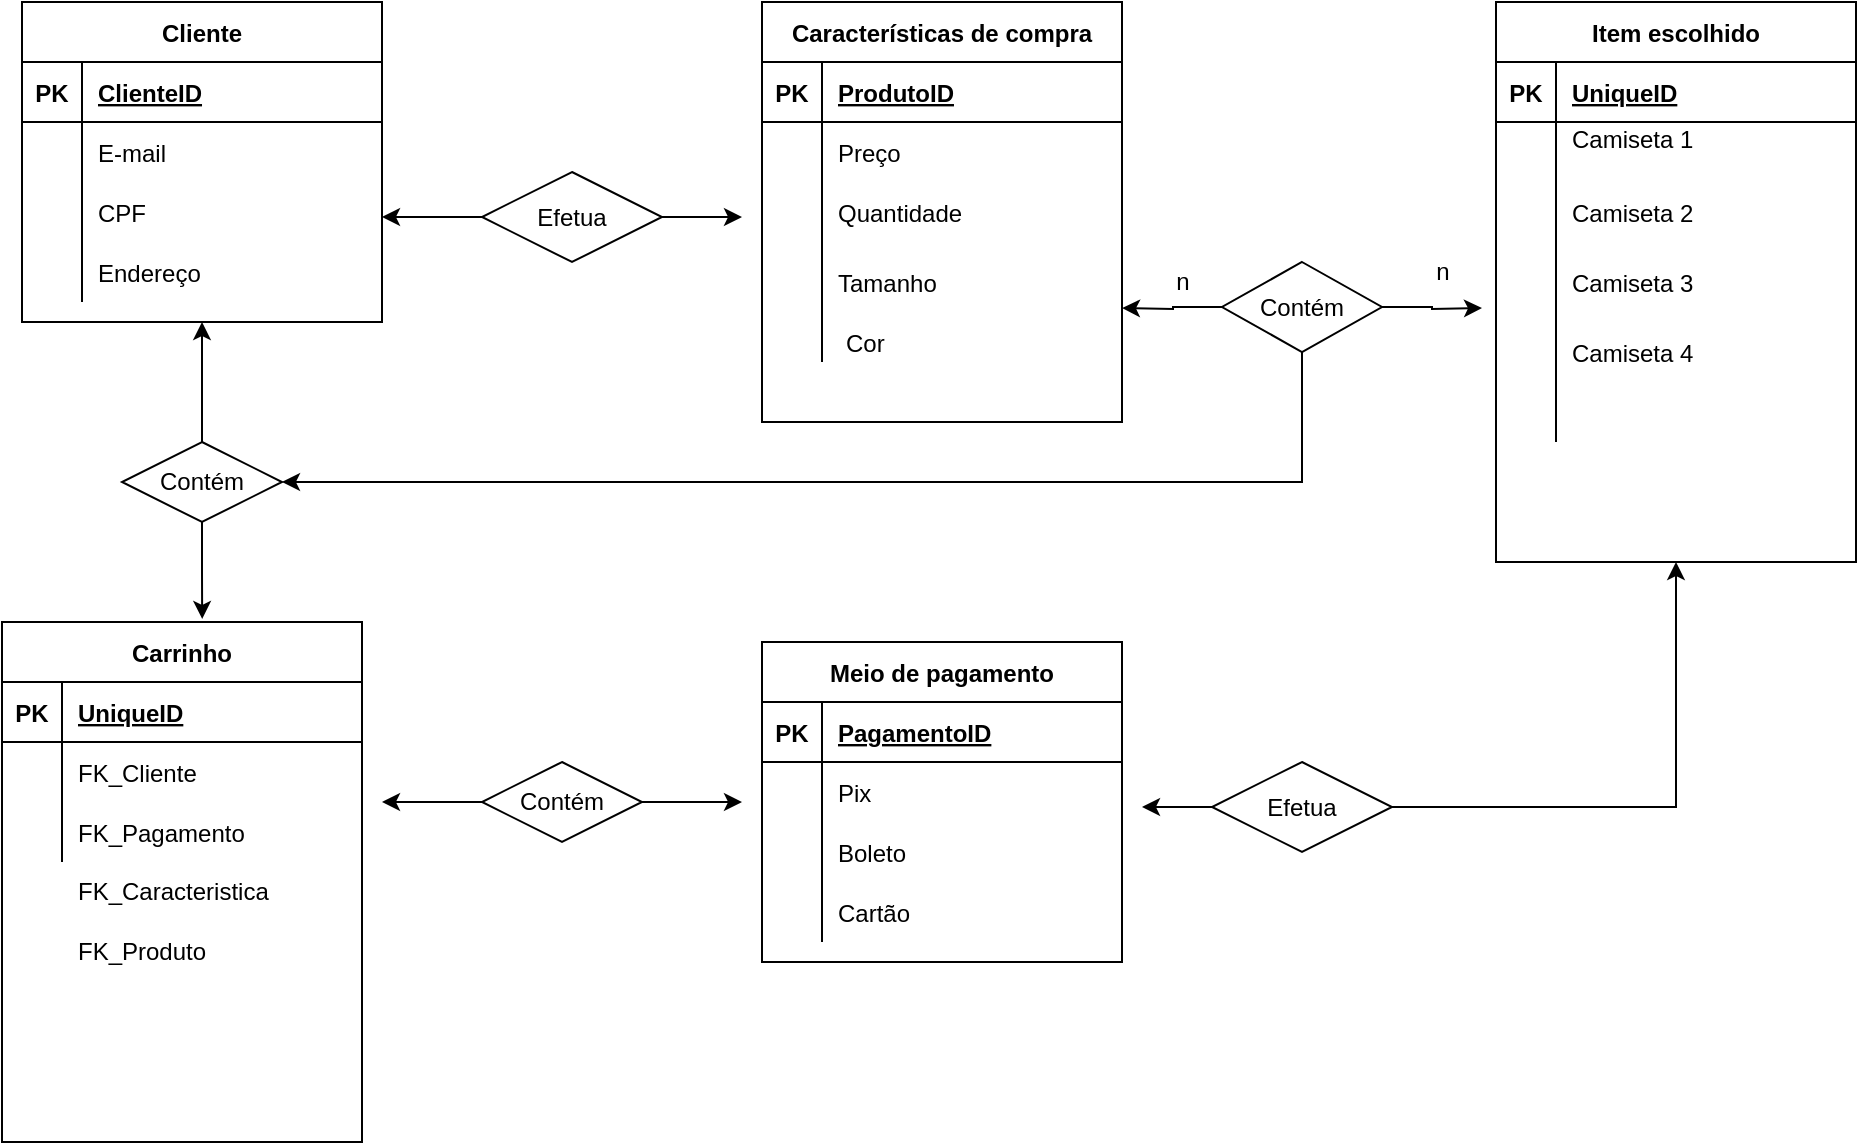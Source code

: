 <mxfile version="17.4.3" type="google"><diagram id="aeBlpsJi5a2ut0wPKiHY" name="Page-1"><mxGraphModel grid="1" page="1" gridSize="10" guides="1" tooltips="1" connect="1" arrows="1" fold="1" pageScale="1" pageWidth="827" pageHeight="1169" math="0" shadow="0"><root><mxCell id="0"/><mxCell id="1" parent="0"/><mxCell id="3e0EILleTnnTswVHyS2j-4" value="Cliente" style="shape=table;startSize=30;container=1;collapsible=1;childLayout=tableLayout;fixedRows=1;rowLines=0;fontStyle=1;align=center;resizeLast=1;" vertex="1" parent="1"><mxGeometry x="-90" y="-400" width="180" height="160" as="geometry"/></mxCell><mxCell id="3e0EILleTnnTswVHyS2j-5" value="" style="shape=tableRow;horizontal=0;startSize=0;swimlaneHead=0;swimlaneBody=0;fillColor=none;collapsible=0;dropTarget=0;points=[[0,0.5],[1,0.5]];portConstraint=eastwest;top=0;left=0;right=0;bottom=1;" vertex="1" parent="3e0EILleTnnTswVHyS2j-4"><mxGeometry y="30" width="180" height="30" as="geometry"/></mxCell><mxCell id="3e0EILleTnnTswVHyS2j-6" value="PK" style="shape=partialRectangle;connectable=0;fillColor=none;top=0;left=0;bottom=0;right=0;fontStyle=1;overflow=hidden;" vertex="1" parent="3e0EILleTnnTswVHyS2j-5"><mxGeometry width="30" height="30" as="geometry"><mxRectangle width="30" height="30" as="alternateBounds"/></mxGeometry></mxCell><mxCell id="3e0EILleTnnTswVHyS2j-7" value="ClienteID" style="shape=partialRectangle;connectable=0;fillColor=none;top=0;left=0;bottom=0;right=0;align=left;spacingLeft=6;fontStyle=5;overflow=hidden;" vertex="1" parent="3e0EILleTnnTswVHyS2j-5"><mxGeometry x="30" width="150" height="30" as="geometry"><mxRectangle width="150" height="30" as="alternateBounds"/></mxGeometry></mxCell><mxCell id="3e0EILleTnnTswVHyS2j-8" value="" style="shape=tableRow;horizontal=0;startSize=0;swimlaneHead=0;swimlaneBody=0;fillColor=none;collapsible=0;dropTarget=0;points=[[0,0.5],[1,0.5]];portConstraint=eastwest;top=0;left=0;right=0;bottom=0;" vertex="1" parent="3e0EILleTnnTswVHyS2j-4"><mxGeometry y="60" width="180" height="30" as="geometry"/></mxCell><mxCell id="3e0EILleTnnTswVHyS2j-9" value="" style="shape=partialRectangle;connectable=0;fillColor=none;top=0;left=0;bottom=0;right=0;editable=1;overflow=hidden;" vertex="1" parent="3e0EILleTnnTswVHyS2j-8"><mxGeometry width="30" height="30" as="geometry"><mxRectangle width="30" height="30" as="alternateBounds"/></mxGeometry></mxCell><mxCell id="3e0EILleTnnTswVHyS2j-10" value="E-mail" style="shape=partialRectangle;connectable=0;fillColor=none;top=0;left=0;bottom=0;right=0;align=left;spacingLeft=6;overflow=hidden;" vertex="1" parent="3e0EILleTnnTswVHyS2j-8"><mxGeometry x="30" width="150" height="30" as="geometry"><mxRectangle width="150" height="30" as="alternateBounds"/></mxGeometry></mxCell><mxCell id="3e0EILleTnnTswVHyS2j-11" value="" style="shape=tableRow;horizontal=0;startSize=0;swimlaneHead=0;swimlaneBody=0;fillColor=none;collapsible=0;dropTarget=0;points=[[0,0.5],[1,0.5]];portConstraint=eastwest;top=0;left=0;right=0;bottom=0;" vertex="1" parent="3e0EILleTnnTswVHyS2j-4"><mxGeometry y="90" width="180" height="30" as="geometry"/></mxCell><mxCell id="3e0EILleTnnTswVHyS2j-12" value="" style="shape=partialRectangle;connectable=0;fillColor=none;top=0;left=0;bottom=0;right=0;editable=1;overflow=hidden;" vertex="1" parent="3e0EILleTnnTswVHyS2j-11"><mxGeometry width="30" height="30" as="geometry"><mxRectangle width="30" height="30" as="alternateBounds"/></mxGeometry></mxCell><mxCell id="3e0EILleTnnTswVHyS2j-13" value="CPF" style="shape=partialRectangle;connectable=0;fillColor=none;top=0;left=0;bottom=0;right=0;align=left;spacingLeft=6;overflow=hidden;" vertex="1" parent="3e0EILleTnnTswVHyS2j-11"><mxGeometry x="30" width="150" height="30" as="geometry"><mxRectangle width="150" height="30" as="alternateBounds"/></mxGeometry></mxCell><mxCell id="3e0EILleTnnTswVHyS2j-14" value="" style="shape=tableRow;horizontal=0;startSize=0;swimlaneHead=0;swimlaneBody=0;fillColor=none;collapsible=0;dropTarget=0;points=[[0,0.5],[1,0.5]];portConstraint=eastwest;top=0;left=0;right=0;bottom=0;" vertex="1" parent="3e0EILleTnnTswVHyS2j-4"><mxGeometry y="120" width="180" height="30" as="geometry"/></mxCell><mxCell id="3e0EILleTnnTswVHyS2j-15" value="" style="shape=partialRectangle;connectable=0;fillColor=none;top=0;left=0;bottom=0;right=0;editable=1;overflow=hidden;" vertex="1" parent="3e0EILleTnnTswVHyS2j-14"><mxGeometry width="30" height="30" as="geometry"><mxRectangle width="30" height="30" as="alternateBounds"/></mxGeometry></mxCell><mxCell id="3e0EILleTnnTswVHyS2j-16" value="Endereço" style="shape=partialRectangle;connectable=0;fillColor=none;top=0;left=0;bottom=0;right=0;align=left;spacingLeft=6;overflow=hidden;" vertex="1" parent="3e0EILleTnnTswVHyS2j-14"><mxGeometry x="30" width="150" height="30" as="geometry"><mxRectangle width="150" height="30" as="alternateBounds"/></mxGeometry></mxCell><mxCell id="3e0EILleTnnTswVHyS2j-56" value="Características de compra" style="shape=table;startSize=30;container=1;collapsible=1;childLayout=tableLayout;fixedRows=1;rowLines=0;fontStyle=1;align=center;resizeLast=1;" vertex="1" parent="1"><mxGeometry x="280" y="-400" width="180" height="210" as="geometry"/></mxCell><mxCell id="3e0EILleTnnTswVHyS2j-57" value="" style="shape=tableRow;horizontal=0;startSize=0;swimlaneHead=0;swimlaneBody=0;fillColor=none;collapsible=0;dropTarget=0;points=[[0,0.5],[1,0.5]];portConstraint=eastwest;top=0;left=0;right=0;bottom=1;" vertex="1" parent="3e0EILleTnnTswVHyS2j-56"><mxGeometry y="30" width="180" height="30" as="geometry"/></mxCell><mxCell id="3e0EILleTnnTswVHyS2j-58" value="PK" style="shape=partialRectangle;connectable=0;fillColor=none;top=0;left=0;bottom=0;right=0;fontStyle=1;overflow=hidden;" vertex="1" parent="3e0EILleTnnTswVHyS2j-57"><mxGeometry width="30" height="30" as="geometry"><mxRectangle width="30" height="30" as="alternateBounds"/></mxGeometry></mxCell><mxCell id="3e0EILleTnnTswVHyS2j-59" value="ProdutoID" style="shape=partialRectangle;connectable=0;fillColor=none;top=0;left=0;bottom=0;right=0;align=left;spacingLeft=6;fontStyle=5;overflow=hidden;" vertex="1" parent="3e0EILleTnnTswVHyS2j-57"><mxGeometry x="30" width="150" height="30" as="geometry"><mxRectangle width="150" height="30" as="alternateBounds"/></mxGeometry></mxCell><mxCell id="3e0EILleTnnTswVHyS2j-60" value="" style="shape=tableRow;horizontal=0;startSize=0;swimlaneHead=0;swimlaneBody=0;fillColor=none;collapsible=0;dropTarget=0;points=[[0,0.5],[1,0.5]];portConstraint=eastwest;top=0;left=0;right=0;bottom=0;" vertex="1" parent="3e0EILleTnnTswVHyS2j-56"><mxGeometry y="60" width="180" height="30" as="geometry"/></mxCell><mxCell id="3e0EILleTnnTswVHyS2j-61" value="" style="shape=partialRectangle;connectable=0;fillColor=none;top=0;left=0;bottom=0;right=0;editable=1;overflow=hidden;" vertex="1" parent="3e0EILleTnnTswVHyS2j-60"><mxGeometry width="30" height="30" as="geometry"><mxRectangle width="30" height="30" as="alternateBounds"/></mxGeometry></mxCell><mxCell id="3e0EILleTnnTswVHyS2j-62" value="Preço" style="shape=partialRectangle;connectable=0;fillColor=none;top=0;left=0;bottom=0;right=0;align=left;spacingLeft=6;overflow=hidden;" vertex="1" parent="3e0EILleTnnTswVHyS2j-60"><mxGeometry x="30" width="150" height="30" as="geometry"><mxRectangle width="150" height="30" as="alternateBounds"/></mxGeometry></mxCell><mxCell id="3e0EILleTnnTswVHyS2j-63" value="" style="shape=tableRow;horizontal=0;startSize=0;swimlaneHead=0;swimlaneBody=0;fillColor=none;collapsible=0;dropTarget=0;points=[[0,0.5],[1,0.5]];portConstraint=eastwest;top=0;left=0;right=0;bottom=0;" vertex="1" parent="3e0EILleTnnTswVHyS2j-56"><mxGeometry y="90" width="180" height="30" as="geometry"/></mxCell><mxCell id="3e0EILleTnnTswVHyS2j-64" value="" style="shape=partialRectangle;connectable=0;fillColor=none;top=0;left=0;bottom=0;right=0;editable=1;overflow=hidden;" vertex="1" parent="3e0EILleTnnTswVHyS2j-63"><mxGeometry width="30" height="30" as="geometry"><mxRectangle width="30" height="30" as="alternateBounds"/></mxGeometry></mxCell><mxCell id="3e0EILleTnnTswVHyS2j-65" value="Quantidade" style="shape=partialRectangle;connectable=0;fillColor=none;top=0;left=0;bottom=0;right=0;align=left;spacingLeft=6;overflow=hidden;" vertex="1" parent="3e0EILleTnnTswVHyS2j-63"><mxGeometry x="30" width="150" height="30" as="geometry"><mxRectangle width="150" height="30" as="alternateBounds"/></mxGeometry></mxCell><mxCell id="3e0EILleTnnTswVHyS2j-66" value="" style="shape=tableRow;horizontal=0;startSize=0;swimlaneHead=0;swimlaneBody=0;fillColor=none;collapsible=0;dropTarget=0;points=[[0,0.5],[1,0.5]];portConstraint=eastwest;top=0;left=0;right=0;bottom=0;" vertex="1" parent="3e0EILleTnnTswVHyS2j-56"><mxGeometry y="120" width="180" height="40" as="geometry"/></mxCell><mxCell id="3e0EILleTnnTswVHyS2j-67" value="" style="shape=partialRectangle;connectable=0;fillColor=none;top=0;left=0;bottom=0;right=0;editable=1;overflow=hidden;" vertex="1" parent="3e0EILleTnnTswVHyS2j-66"><mxGeometry width="30" height="40" as="geometry"><mxRectangle width="30" height="40" as="alternateBounds"/></mxGeometry></mxCell><mxCell id="3e0EILleTnnTswVHyS2j-68" value="Tamanho" style="shape=partialRectangle;connectable=0;fillColor=none;top=0;left=0;bottom=0;right=0;align=left;spacingLeft=6;overflow=hidden;" vertex="1" parent="3e0EILleTnnTswVHyS2j-66"><mxGeometry x="30" width="150" height="40" as="geometry"><mxRectangle width="150" height="40" as="alternateBounds"/></mxGeometry></mxCell><mxCell id="3e0EILleTnnTswVHyS2j-69" value="Item escolhido" style="shape=table;startSize=30;container=1;collapsible=1;childLayout=tableLayout;fixedRows=1;rowLines=0;fontStyle=1;align=center;resizeLast=1;" vertex="1" parent="1"><mxGeometry x="647" y="-400" width="180" height="280" as="geometry"/></mxCell><mxCell id="3e0EILleTnnTswVHyS2j-70" value="" style="shape=tableRow;horizontal=0;startSize=0;swimlaneHead=0;swimlaneBody=0;fillColor=none;collapsible=0;dropTarget=0;points=[[0,0.5],[1,0.5]];portConstraint=eastwest;top=0;left=0;right=0;bottom=1;" vertex="1" parent="3e0EILleTnnTswVHyS2j-69"><mxGeometry y="30" width="180" height="30" as="geometry"/></mxCell><mxCell id="3e0EILleTnnTswVHyS2j-71" value="PK" style="shape=partialRectangle;connectable=0;fillColor=none;top=0;left=0;bottom=0;right=0;fontStyle=1;overflow=hidden;" vertex="1" parent="3e0EILleTnnTswVHyS2j-70"><mxGeometry width="30" height="30" as="geometry"><mxRectangle width="30" height="30" as="alternateBounds"/></mxGeometry></mxCell><mxCell id="3e0EILleTnnTswVHyS2j-72" value="UniqueID" style="shape=partialRectangle;connectable=0;fillColor=none;top=0;left=0;bottom=0;right=0;align=left;spacingLeft=6;fontStyle=5;overflow=hidden;" vertex="1" parent="3e0EILleTnnTswVHyS2j-70"><mxGeometry x="30" width="150" height="30" as="geometry"><mxRectangle width="150" height="30" as="alternateBounds"/></mxGeometry></mxCell><mxCell id="3e0EILleTnnTswVHyS2j-73" value="" style="shape=tableRow;horizontal=0;startSize=0;swimlaneHead=0;swimlaneBody=0;fillColor=none;collapsible=0;dropTarget=0;points=[[0,0.5],[1,0.5]];portConstraint=eastwest;top=0;left=0;right=0;bottom=0;" vertex="1" parent="3e0EILleTnnTswVHyS2j-69"><mxGeometry y="60" width="180" height="30" as="geometry"/></mxCell><mxCell id="3e0EILleTnnTswVHyS2j-74" value="" style="shape=partialRectangle;connectable=0;fillColor=none;top=0;left=0;bottom=0;right=0;editable=1;overflow=hidden;" vertex="1" parent="3e0EILleTnnTswVHyS2j-73"><mxGeometry width="30" height="30" as="geometry"><mxRectangle width="30" height="30" as="alternateBounds"/></mxGeometry></mxCell><mxCell id="3e0EILleTnnTswVHyS2j-75" value="Camiseta 1&#10;" style="shape=partialRectangle;connectable=0;fillColor=none;top=0;left=0;bottom=0;right=0;align=left;spacingLeft=6;overflow=hidden;" vertex="1" parent="3e0EILleTnnTswVHyS2j-73"><mxGeometry x="30" width="150" height="30" as="geometry"><mxRectangle width="150" height="30" as="alternateBounds"/></mxGeometry></mxCell><mxCell id="3e0EILleTnnTswVHyS2j-76" value="" style="shape=tableRow;horizontal=0;startSize=0;swimlaneHead=0;swimlaneBody=0;fillColor=none;collapsible=0;dropTarget=0;points=[[0,0.5],[1,0.5]];portConstraint=eastwest;top=0;left=0;right=0;bottom=0;" vertex="1" parent="3e0EILleTnnTswVHyS2j-69"><mxGeometry y="90" width="180" height="30" as="geometry"/></mxCell><mxCell id="3e0EILleTnnTswVHyS2j-77" value="" style="shape=partialRectangle;connectable=0;fillColor=none;top=0;left=0;bottom=0;right=0;editable=1;overflow=hidden;" vertex="1" parent="3e0EILleTnnTswVHyS2j-76"><mxGeometry width="30" height="30" as="geometry"><mxRectangle width="30" height="30" as="alternateBounds"/></mxGeometry></mxCell><mxCell id="3e0EILleTnnTswVHyS2j-78" value="Camiseta 2" style="shape=partialRectangle;connectable=0;fillColor=none;top=0;left=0;bottom=0;right=0;align=left;spacingLeft=6;overflow=hidden;" vertex="1" parent="3e0EILleTnnTswVHyS2j-76"><mxGeometry x="30" width="150" height="30" as="geometry"><mxRectangle width="150" height="30" as="alternateBounds"/></mxGeometry></mxCell><mxCell id="3e0EILleTnnTswVHyS2j-79" value="" style="shape=tableRow;horizontal=0;startSize=0;swimlaneHead=0;swimlaneBody=0;fillColor=none;collapsible=0;dropTarget=0;points=[[0,0.5],[1,0.5]];portConstraint=eastwest;top=0;left=0;right=0;bottom=0;" vertex="1" parent="3e0EILleTnnTswVHyS2j-69"><mxGeometry y="120" width="180" height="100" as="geometry"/></mxCell><mxCell id="3e0EILleTnnTswVHyS2j-80" value="" style="shape=partialRectangle;connectable=0;fillColor=none;top=0;left=0;bottom=0;right=0;editable=1;overflow=hidden;" vertex="1" parent="3e0EILleTnnTswVHyS2j-79"><mxGeometry width="30" height="100" as="geometry"><mxRectangle width="30" height="100" as="alternateBounds"/></mxGeometry></mxCell><mxCell id="3e0EILleTnnTswVHyS2j-81" value="" style="shape=partialRectangle;connectable=0;fillColor=none;top=0;left=0;bottom=0;right=0;align=left;spacingLeft=6;overflow=hidden;" vertex="1" parent="3e0EILleTnnTswVHyS2j-79"><mxGeometry x="30" width="150" height="100" as="geometry"><mxRectangle width="150" height="100" as="alternateBounds"/></mxGeometry></mxCell><mxCell id="3e0EILleTnnTswVHyS2j-83" value="Cor " style="shape=partialRectangle;connectable=0;fillColor=none;top=0;left=0;bottom=0;right=0;align=left;spacingLeft=6;overflow=hidden;" vertex="1" parent="1"><mxGeometry x="314" y="-245" width="150" height="30" as="geometry"><mxRectangle width="150" height="30" as="alternateBounds"/></mxGeometry></mxCell><mxCell id="3e0EILleTnnTswVHyS2j-87" value="" style="endArrow=none;html=1;rounded=0;" edge="1" parent="1"><mxGeometry relative="1" as="geometry"><mxPoint x="310" y="-220" as="sourcePoint"/><mxPoint x="310" y="-240" as="targetPoint"/></mxGeometry></mxCell><mxCell id="3e0EILleTnnTswVHyS2j-92" value="Camiseta 3" style="shape=partialRectangle;connectable=0;fillColor=none;top=0;left=0;bottom=0;right=0;align=left;spacingLeft=6;overflow=hidden;" vertex="1" parent="1"><mxGeometry x="677" y="-275" width="150" height="30" as="geometry"><mxRectangle width="150" height="30" as="alternateBounds"/></mxGeometry></mxCell><mxCell id="3e0EILleTnnTswVHyS2j-93" value="Camiseta 4" style="shape=partialRectangle;connectable=0;fillColor=none;top=0;left=0;bottom=0;right=0;align=left;spacingLeft=6;overflow=hidden;" vertex="1" parent="1"><mxGeometry x="677" y="-240" width="150" height="30" as="geometry"><mxRectangle width="150" height="30" as="alternateBounds"/></mxGeometry></mxCell><mxCell id="3e0EILleTnnTswVHyS2j-100" style="edgeStyle=orthogonalEdgeStyle;rounded=0;orthogonalLoop=1;jettySize=auto;html=1;exitX=0;exitY=0.5;exitDx=0;exitDy=0;" edge="1" parent="1" source="3e0EILleTnnTswVHyS2j-94"><mxGeometry relative="1" as="geometry"><mxPoint x="460" y="-247" as="targetPoint"/></mxGeometry></mxCell><mxCell id="3e0EILleTnnTswVHyS2j-102" style="edgeStyle=orthogonalEdgeStyle;rounded=0;orthogonalLoop=1;jettySize=auto;html=1;exitX=1;exitY=0.5;exitDx=0;exitDy=0;" edge="1" parent="1" source="3e0EILleTnnTswVHyS2j-94"><mxGeometry relative="1" as="geometry"><mxPoint x="640" y="-247" as="targetPoint"/></mxGeometry></mxCell><mxCell id="3e0EILleTnnTswVHyS2j-150" style="edgeStyle=orthogonalEdgeStyle;rounded=0;orthogonalLoop=1;jettySize=auto;html=1;entryX=1;entryY=0.5;entryDx=0;entryDy=0;" edge="1" parent="1" source="3e0EILleTnnTswVHyS2j-94" target="3e0EILleTnnTswVHyS2j-135"><mxGeometry relative="1" as="geometry"><mxPoint x="80" y="-140" as="targetPoint"/><Array as="points"><mxPoint x="550" y="-160"/></Array></mxGeometry></mxCell><mxCell id="3e0EILleTnnTswVHyS2j-94" value="Contém" style="shape=rhombus;perimeter=rhombusPerimeter;whiteSpace=wrap;html=1;align=center;" vertex="1" parent="1"><mxGeometry x="510" y="-270" width="80" height="45" as="geometry"/></mxCell><mxCell id="3e0EILleTnnTswVHyS2j-98" value="n" style="text;html=1;align=center;verticalAlign=middle;resizable=0;points=[];autosize=1;strokeColor=none;fillColor=none;" vertex="1" parent="1"><mxGeometry x="480" y="-270" width="20" height="20" as="geometry"/></mxCell><mxCell id="3e0EILleTnnTswVHyS2j-99" value="n" style="text;html=1;align=center;verticalAlign=middle;resizable=0;points=[];autosize=1;strokeColor=none;fillColor=none;" vertex="1" parent="1"><mxGeometry x="610" y="-275" width="20" height="20" as="geometry"/></mxCell><mxCell id="3e0EILleTnnTswVHyS2j-104" style="edgeStyle=orthogonalEdgeStyle;rounded=0;orthogonalLoop=1;jettySize=auto;html=1;" edge="1" parent="1" source="3e0EILleTnnTswVHyS2j-103"><mxGeometry relative="1" as="geometry"><mxPoint x="270" y="-292.5" as="targetPoint"/></mxGeometry></mxCell><mxCell id="3e0EILleTnnTswVHyS2j-105" style="edgeStyle=orthogonalEdgeStyle;rounded=0;orthogonalLoop=1;jettySize=auto;html=1;" edge="1" parent="1" source="3e0EILleTnnTswVHyS2j-103"><mxGeometry relative="1" as="geometry"><mxPoint x="90" y="-292.5" as="targetPoint"/></mxGeometry></mxCell><mxCell id="3e0EILleTnnTswVHyS2j-103" value="Efetua" style="shape=rhombus;perimeter=rhombusPerimeter;whiteSpace=wrap;html=1;align=center;" vertex="1" parent="1"><mxGeometry x="140" y="-315" width="90" height="45" as="geometry"/></mxCell><mxCell id="3e0EILleTnnTswVHyS2j-106" value="Meio de pagamento" style="shape=table;startSize=30;container=1;collapsible=1;childLayout=tableLayout;fixedRows=1;rowLines=0;fontStyle=1;align=center;resizeLast=1;" vertex="1" parent="1"><mxGeometry x="280" y="-80" width="180" height="160" as="geometry"/></mxCell><mxCell id="3e0EILleTnnTswVHyS2j-107" value="" style="shape=tableRow;horizontal=0;startSize=0;swimlaneHead=0;swimlaneBody=0;fillColor=none;collapsible=0;dropTarget=0;points=[[0,0.5],[1,0.5]];portConstraint=eastwest;top=0;left=0;right=0;bottom=1;" vertex="1" parent="3e0EILleTnnTswVHyS2j-106"><mxGeometry y="30" width="180" height="30" as="geometry"/></mxCell><mxCell id="3e0EILleTnnTswVHyS2j-108" value="PK" style="shape=partialRectangle;connectable=0;fillColor=none;top=0;left=0;bottom=0;right=0;fontStyle=1;overflow=hidden;" vertex="1" parent="3e0EILleTnnTswVHyS2j-107"><mxGeometry width="30" height="30" as="geometry"><mxRectangle width="30" height="30" as="alternateBounds"/></mxGeometry></mxCell><mxCell id="3e0EILleTnnTswVHyS2j-109" value="PagamentoID" style="shape=partialRectangle;connectable=0;fillColor=none;top=0;left=0;bottom=0;right=0;align=left;spacingLeft=6;fontStyle=5;overflow=hidden;" vertex="1" parent="3e0EILleTnnTswVHyS2j-107"><mxGeometry x="30" width="150" height="30" as="geometry"><mxRectangle width="150" height="30" as="alternateBounds"/></mxGeometry></mxCell><mxCell id="3e0EILleTnnTswVHyS2j-110" value="" style="shape=tableRow;horizontal=0;startSize=0;swimlaneHead=0;swimlaneBody=0;fillColor=none;collapsible=0;dropTarget=0;points=[[0,0.5],[1,0.5]];portConstraint=eastwest;top=0;left=0;right=0;bottom=0;" vertex="1" parent="3e0EILleTnnTswVHyS2j-106"><mxGeometry y="60" width="180" height="30" as="geometry"/></mxCell><mxCell id="3e0EILleTnnTswVHyS2j-111" value="" style="shape=partialRectangle;connectable=0;fillColor=none;top=0;left=0;bottom=0;right=0;editable=1;overflow=hidden;" vertex="1" parent="3e0EILleTnnTswVHyS2j-110"><mxGeometry width="30" height="30" as="geometry"><mxRectangle width="30" height="30" as="alternateBounds"/></mxGeometry></mxCell><mxCell id="3e0EILleTnnTswVHyS2j-112" value="Pix" style="shape=partialRectangle;connectable=0;fillColor=none;top=0;left=0;bottom=0;right=0;align=left;spacingLeft=6;overflow=hidden;" vertex="1" parent="3e0EILleTnnTswVHyS2j-110"><mxGeometry x="30" width="150" height="30" as="geometry"><mxRectangle width="150" height="30" as="alternateBounds"/></mxGeometry></mxCell><mxCell id="3e0EILleTnnTswVHyS2j-113" value="" style="shape=tableRow;horizontal=0;startSize=0;swimlaneHead=0;swimlaneBody=0;fillColor=none;collapsible=0;dropTarget=0;points=[[0,0.5],[1,0.5]];portConstraint=eastwest;top=0;left=0;right=0;bottom=0;" vertex="1" parent="3e0EILleTnnTswVHyS2j-106"><mxGeometry y="90" width="180" height="30" as="geometry"/></mxCell><mxCell id="3e0EILleTnnTswVHyS2j-114" value="" style="shape=partialRectangle;connectable=0;fillColor=none;top=0;left=0;bottom=0;right=0;editable=1;overflow=hidden;" vertex="1" parent="3e0EILleTnnTswVHyS2j-113"><mxGeometry width="30" height="30" as="geometry"><mxRectangle width="30" height="30" as="alternateBounds"/></mxGeometry></mxCell><mxCell id="3e0EILleTnnTswVHyS2j-115" value="Boleto" style="shape=partialRectangle;connectable=0;fillColor=none;top=0;left=0;bottom=0;right=0;align=left;spacingLeft=6;overflow=hidden;" vertex="1" parent="3e0EILleTnnTswVHyS2j-113"><mxGeometry x="30" width="150" height="30" as="geometry"><mxRectangle width="150" height="30" as="alternateBounds"/></mxGeometry></mxCell><mxCell id="3e0EILleTnnTswVHyS2j-116" value="" style="shape=tableRow;horizontal=0;startSize=0;swimlaneHead=0;swimlaneBody=0;fillColor=none;collapsible=0;dropTarget=0;points=[[0,0.5],[1,0.5]];portConstraint=eastwest;top=0;left=0;right=0;bottom=0;" vertex="1" parent="3e0EILleTnnTswVHyS2j-106"><mxGeometry y="120" width="180" height="30" as="geometry"/></mxCell><mxCell id="3e0EILleTnnTswVHyS2j-117" value="" style="shape=partialRectangle;connectable=0;fillColor=none;top=0;left=0;bottom=0;right=0;editable=1;overflow=hidden;" vertex="1" parent="3e0EILleTnnTswVHyS2j-116"><mxGeometry width="30" height="30" as="geometry"><mxRectangle width="30" height="30" as="alternateBounds"/></mxGeometry></mxCell><mxCell id="3e0EILleTnnTswVHyS2j-118" value="Cartão" style="shape=partialRectangle;connectable=0;fillColor=none;top=0;left=0;bottom=0;right=0;align=left;spacingLeft=6;overflow=hidden;" vertex="1" parent="3e0EILleTnnTswVHyS2j-116"><mxGeometry x="30" width="150" height="30" as="geometry"><mxRectangle width="150" height="30" as="alternateBounds"/></mxGeometry></mxCell><mxCell id="3e0EILleTnnTswVHyS2j-122" value="Carrinho" style="shape=table;startSize=30;container=1;collapsible=1;childLayout=tableLayout;fixedRows=1;rowLines=0;fontStyle=1;align=center;resizeLast=1;" vertex="1" parent="1"><mxGeometry x="-100" y="-90" width="180" height="260" as="geometry"/></mxCell><mxCell id="3e0EILleTnnTswVHyS2j-123" value="" style="shape=tableRow;horizontal=0;startSize=0;swimlaneHead=0;swimlaneBody=0;fillColor=none;collapsible=0;dropTarget=0;points=[[0,0.5],[1,0.5]];portConstraint=eastwest;top=0;left=0;right=0;bottom=1;" vertex="1" parent="3e0EILleTnnTswVHyS2j-122"><mxGeometry y="30" width="180" height="30" as="geometry"/></mxCell><mxCell id="3e0EILleTnnTswVHyS2j-124" value="PK" style="shape=partialRectangle;connectable=0;fillColor=none;top=0;left=0;bottom=0;right=0;fontStyle=1;overflow=hidden;" vertex="1" parent="3e0EILleTnnTswVHyS2j-123"><mxGeometry width="30" height="30" as="geometry"><mxRectangle width="30" height="30" as="alternateBounds"/></mxGeometry></mxCell><mxCell id="3e0EILleTnnTswVHyS2j-125" value="UniqueID" style="shape=partialRectangle;connectable=0;fillColor=none;top=0;left=0;bottom=0;right=0;align=left;spacingLeft=6;fontStyle=5;overflow=hidden;" vertex="1" parent="3e0EILleTnnTswVHyS2j-123"><mxGeometry x="30" width="150" height="30" as="geometry"><mxRectangle width="150" height="30" as="alternateBounds"/></mxGeometry></mxCell><mxCell id="3e0EILleTnnTswVHyS2j-126" value="" style="shape=tableRow;horizontal=0;startSize=0;swimlaneHead=0;swimlaneBody=0;fillColor=none;collapsible=0;dropTarget=0;points=[[0,0.5],[1,0.5]];portConstraint=eastwest;top=0;left=0;right=0;bottom=0;" vertex="1" parent="3e0EILleTnnTswVHyS2j-122"><mxGeometry y="60" width="180" height="30" as="geometry"/></mxCell><mxCell id="3e0EILleTnnTswVHyS2j-127" value="" style="shape=partialRectangle;connectable=0;fillColor=none;top=0;left=0;bottom=0;right=0;editable=1;overflow=hidden;" vertex="1" parent="3e0EILleTnnTswVHyS2j-126"><mxGeometry width="30" height="30" as="geometry"><mxRectangle width="30" height="30" as="alternateBounds"/></mxGeometry></mxCell><mxCell id="3e0EILleTnnTswVHyS2j-128" value="FK_Cliente" style="shape=partialRectangle;connectable=0;fillColor=none;top=0;left=0;bottom=0;right=0;align=left;spacingLeft=6;overflow=hidden;" vertex="1" parent="3e0EILleTnnTswVHyS2j-126"><mxGeometry x="30" width="150" height="30" as="geometry"><mxRectangle width="150" height="30" as="alternateBounds"/></mxGeometry></mxCell><mxCell id="3e0EILleTnnTswVHyS2j-132" value="" style="shape=tableRow;horizontal=0;startSize=0;swimlaneHead=0;swimlaneBody=0;fillColor=none;collapsible=0;dropTarget=0;points=[[0,0.5],[1,0.5]];portConstraint=eastwest;top=0;left=0;right=0;bottom=0;" vertex="1" parent="3e0EILleTnnTswVHyS2j-122"><mxGeometry y="90" width="180" height="30" as="geometry"/></mxCell><mxCell id="3e0EILleTnnTswVHyS2j-133" value="" style="shape=partialRectangle;connectable=0;fillColor=none;top=0;left=0;bottom=0;right=0;editable=1;overflow=hidden;" vertex="1" parent="3e0EILleTnnTswVHyS2j-132"><mxGeometry width="30" height="30" as="geometry"><mxRectangle width="30" height="30" as="alternateBounds"/></mxGeometry></mxCell><mxCell id="3e0EILleTnnTswVHyS2j-134" value="FK_Pagamento" style="shape=partialRectangle;connectable=0;fillColor=none;top=0;left=0;bottom=0;right=0;align=left;spacingLeft=6;overflow=hidden;" vertex="1" parent="3e0EILleTnnTswVHyS2j-132"><mxGeometry x="30" width="150" height="30" as="geometry"><mxRectangle width="150" height="30" as="alternateBounds"/></mxGeometry></mxCell><mxCell id="3e0EILleTnnTswVHyS2j-136" style="edgeStyle=orthogonalEdgeStyle;rounded=0;orthogonalLoop=1;jettySize=auto;html=1;entryX=0.5;entryY=1;entryDx=0;entryDy=0;" edge="1" parent="1" source="3e0EILleTnnTswVHyS2j-135" target="3e0EILleTnnTswVHyS2j-4"><mxGeometry relative="1" as="geometry"/></mxCell><mxCell id="3e0EILleTnnTswVHyS2j-137" style="edgeStyle=orthogonalEdgeStyle;rounded=0;orthogonalLoop=1;jettySize=auto;html=1;entryX=0.556;entryY=-0.006;entryDx=0;entryDy=0;entryPerimeter=0;" edge="1" parent="1" source="3e0EILleTnnTswVHyS2j-135" target="3e0EILleTnnTswVHyS2j-122"><mxGeometry relative="1" as="geometry"/></mxCell><mxCell id="3e0EILleTnnTswVHyS2j-135" value="Contém" style="shape=rhombus;perimeter=rhombusPerimeter;whiteSpace=wrap;html=1;align=center;" vertex="1" parent="1"><mxGeometry x="-40" y="-180" width="80" height="40" as="geometry"/></mxCell><mxCell id="3e0EILleTnnTswVHyS2j-139" style="edgeStyle=orthogonalEdgeStyle;rounded=0;orthogonalLoop=1;jettySize=auto;html=1;" edge="1" parent="1" source="3e0EILleTnnTswVHyS2j-138"><mxGeometry relative="1" as="geometry"><mxPoint x="270" as="targetPoint"/></mxGeometry></mxCell><mxCell id="3e0EILleTnnTswVHyS2j-140" style="edgeStyle=orthogonalEdgeStyle;rounded=0;orthogonalLoop=1;jettySize=auto;html=1;" edge="1" parent="1" source="3e0EILleTnnTswVHyS2j-138"><mxGeometry relative="1" as="geometry"><mxPoint x="90" as="targetPoint"/></mxGeometry></mxCell><mxCell id="3e0EILleTnnTswVHyS2j-138" value="Contém" style="shape=rhombus;perimeter=rhombusPerimeter;whiteSpace=wrap;html=1;align=center;" vertex="1" parent="1"><mxGeometry x="140" y="-20" width="80" height="40" as="geometry"/></mxCell><mxCell id="3e0EILleTnnTswVHyS2j-143" style="edgeStyle=orthogonalEdgeStyle;rounded=0;orthogonalLoop=1;jettySize=auto;html=1;exitX=1;exitY=0.5;exitDx=0;exitDy=0;entryX=0.5;entryY=1;entryDx=0;entryDy=0;" edge="1" parent="1" source="3e0EILleTnnTswVHyS2j-141" target="3e0EILleTnnTswVHyS2j-69"><mxGeometry relative="1" as="geometry"/></mxCell><mxCell id="3e0EILleTnnTswVHyS2j-144" style="edgeStyle=orthogonalEdgeStyle;rounded=0;orthogonalLoop=1;jettySize=auto;html=1;" edge="1" parent="1" source="3e0EILleTnnTswVHyS2j-141"><mxGeometry relative="1" as="geometry"><mxPoint x="470" y="2.5" as="targetPoint"/></mxGeometry></mxCell><mxCell id="3e0EILleTnnTswVHyS2j-141" value="Efetua" style="shape=rhombus;perimeter=rhombusPerimeter;whiteSpace=wrap;html=1;align=center;" vertex="1" parent="1"><mxGeometry x="505" y="-20" width="90" height="45" as="geometry"/></mxCell><mxCell id="3e0EILleTnnTswVHyS2j-151" value="FK_Caracteristica" style="shape=partialRectangle;connectable=0;fillColor=none;top=0;left=0;bottom=0;right=0;align=left;spacingLeft=6;overflow=hidden;" vertex="1" parent="1"><mxGeometry x="-70" y="29" width="150" height="30" as="geometry"><mxRectangle width="150" height="30" as="alternateBounds"/></mxGeometry></mxCell><mxCell id="3e0EILleTnnTswVHyS2j-152" value="FK_Produto" style="shape=partialRectangle;connectable=0;fillColor=none;top=0;left=0;bottom=0;right=0;align=left;spacingLeft=6;overflow=hidden;" vertex="1" parent="1"><mxGeometry x="-70" y="59" width="150" height="30" as="geometry"><mxRectangle width="150" height="30" as="alternateBounds"/></mxGeometry></mxCell></root></mxGraphModel></diagram></mxfile>